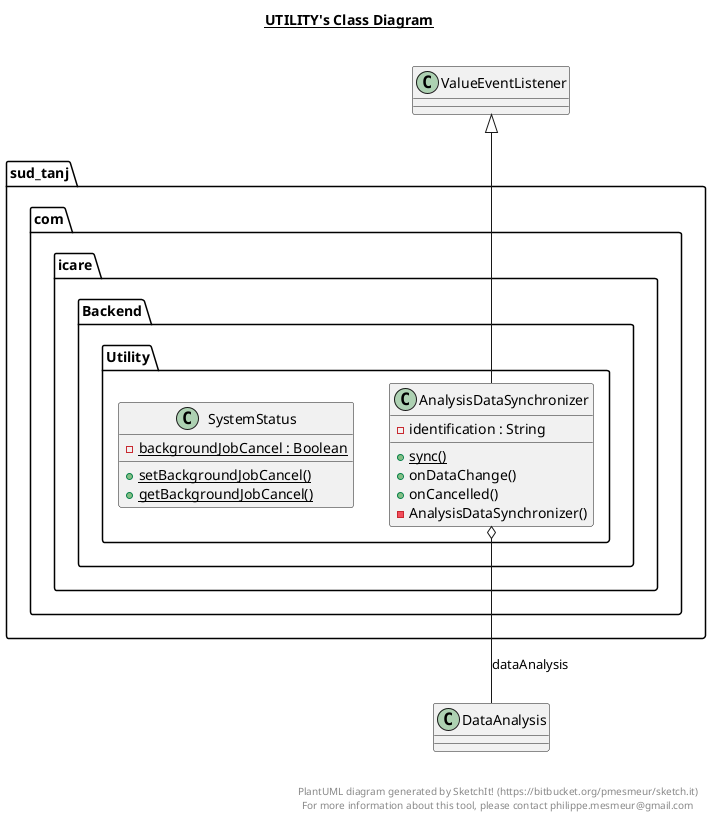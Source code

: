@startuml

title __UTILITY's Class Diagram__\n

  package sud_tanj.com.icare {
    package sud_tanj.com.icare.Backend {
      package sud_tanj.com.icare.Backend.Utility {
        class AnalysisDataSynchronizer {
            - identification : String
            {static} + sync()
            + onDataChange()
            + onCancelled()
            - AnalysisDataSynchronizer()
        }
      }
    }
  }
  

  package sud_tanj.com.icare {
    package sud_tanj.com.icare.Backend {
      package sud_tanj.com.icare.Backend.Utility {
        class SystemStatus {
            {static} - backgroundJobCancel : Boolean
            {static} + setBackgroundJobCancel()
            {static} + getBackgroundJobCancel()
        }
      }
    }
  }
  

  AnalysisDataSynchronizer -up-|> ValueEventListener
  AnalysisDataSynchronizer o-- DataAnalysis : dataAnalysis


right footer


PlantUML diagram generated by SketchIt! (https://bitbucket.org/pmesmeur/sketch.it)
For more information about this tool, please contact philippe.mesmeur@gmail.com
endfooter

@enduml
